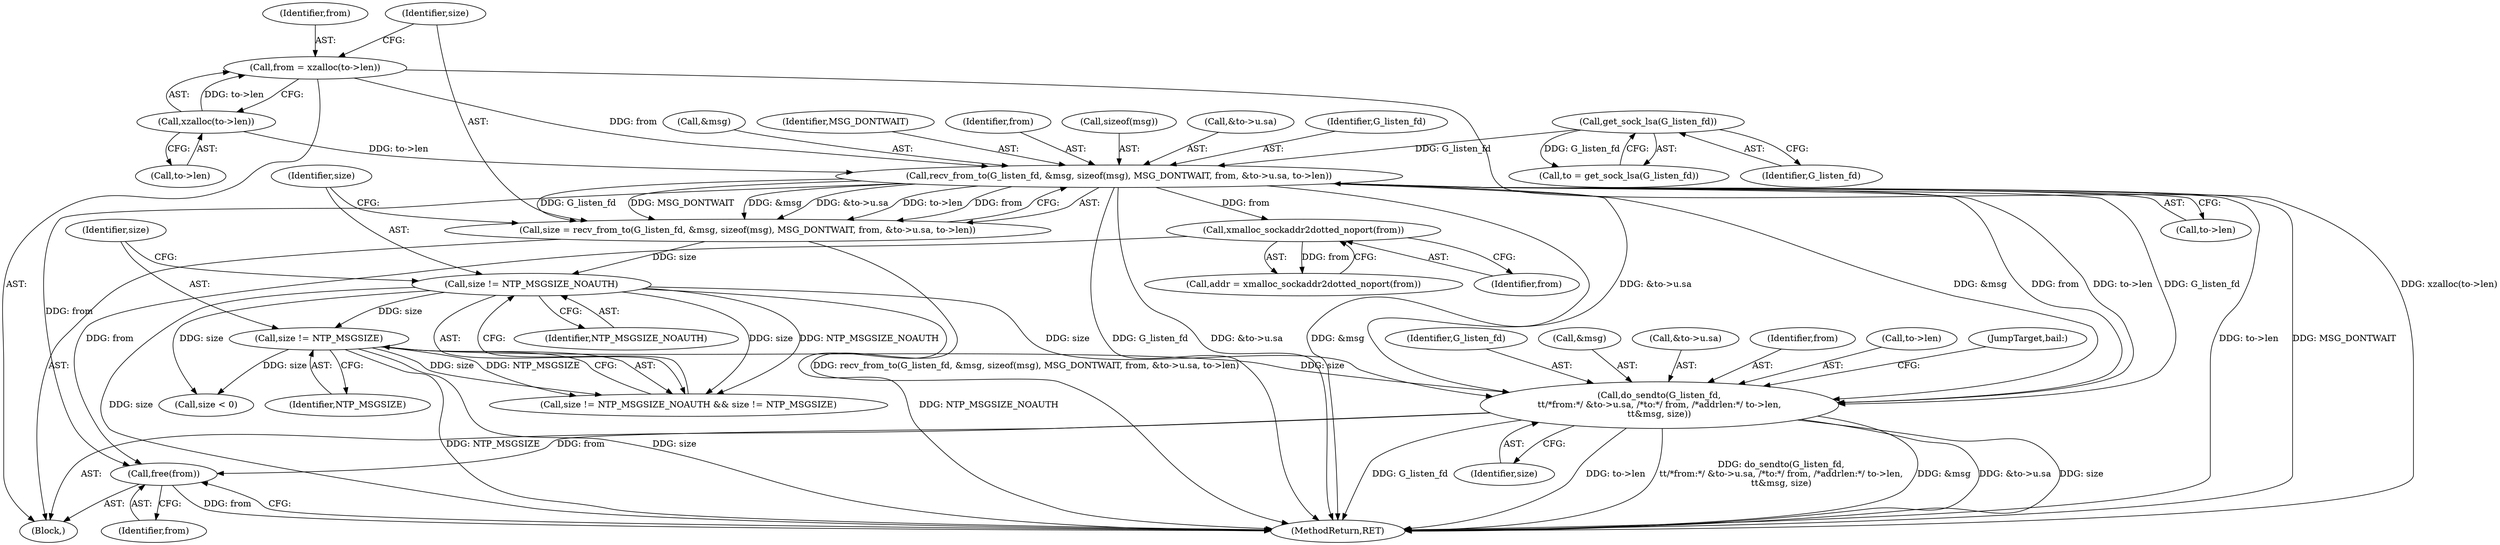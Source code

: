 digraph "0_busybox_150dc7a2b483b8338a3e185c478b4b23ee884e71@API" {
"1000305" [label="(Call,free(from))"];
"1000287" [label="(Call,do_sendto(G_listen_fd,\n\t\t/*from:*/ &to->u.sa, /*to:*/ from, /*addrlen:*/ to->len,\n\t\t&msg, size))"];
"1000131" [label="(Call,recv_from_to(G_listen_fd, &msg, sizeof(msg), MSG_DONTWAIT, from, &to->u.sa, to->len))"];
"1000121" [label="(Call,get_sock_lsa(G_listen_fd))"];
"1000123" [label="(Call,from = xzalloc(to->len))"];
"1000125" [label="(Call,xzalloc(to->len))"];
"1000150" [label="(Call,size != NTP_MSGSIZE_NOAUTH)"];
"1000129" [label="(Call,size = recv_from_to(G_listen_fd, &msg, sizeof(msg), MSG_DONTWAIT, from, &to->u.sa, to->len))"];
"1000153" [label="(Call,size != NTP_MSGSIZE)"];
"1000172" [label="(Call,xmalloc_sockaddr2dotted_noport(from))"];
"1000133" [label="(Call,&msg)"];
"1000173" [label="(Identifier,from)"];
"1000288" [label="(Identifier,G_listen_fd)"];
"1000299" [label="(Call,&msg)"];
"1000124" [label="(Identifier,from)"];
"1000289" [label="(Call,&to->u.sa)"];
"1000137" [label="(Identifier,MSG_DONTWAIT)"];
"1000150" [label="(Call,size != NTP_MSGSIZE_NOAUTH)"];
"1000123" [label="(Call,from = xzalloc(to->len))"];
"1000295" [label="(Identifier,from)"];
"1000296" [label="(Call,to->len)"];
"1000125" [label="(Call,xzalloc(to->len))"];
"1000152" [label="(Identifier,NTP_MSGSIZE_NOAUTH)"];
"1000155" [label="(Identifier,NTP_MSGSIZE)"];
"1000119" [label="(Call,to = get_sock_lsa(G_listen_fd))"];
"1000159" [label="(Call,size < 0)"];
"1000145" [label="(Call,to->len)"];
"1000129" [label="(Call,size = recv_from_to(G_listen_fd, &msg, sizeof(msg), MSG_DONTWAIT, from, &to->u.sa, to->len))"];
"1000138" [label="(Identifier,from)"];
"1000126" [label="(Call,to->len)"];
"1000130" [label="(Identifier,size)"];
"1000302" [label="(JumpTarget,bail:)"];
"1000301" [label="(Identifier,size)"];
"1000135" [label="(Call,sizeof(msg))"];
"1000170" [label="(Call,addr = xmalloc_sockaddr2dotted_noport(from))"];
"1000121" [label="(Call,get_sock_lsa(G_listen_fd))"];
"1000112" [label="(Block,)"];
"1000306" [label="(Identifier,from)"];
"1000139" [label="(Call,&to->u.sa)"];
"1000149" [label="(Call,size != NTP_MSGSIZE_NOAUTH && size != NTP_MSGSIZE)"];
"1000153" [label="(Call,size != NTP_MSGSIZE)"];
"1000287" [label="(Call,do_sendto(G_listen_fd,\n\t\t/*from:*/ &to->u.sa, /*to:*/ from, /*addrlen:*/ to->len,\n\t\t&msg, size))"];
"1000132" [label="(Identifier,G_listen_fd)"];
"1000154" [label="(Identifier,size)"];
"1000122" [label="(Identifier,G_listen_fd)"];
"1000305" [label="(Call,free(from))"];
"1000172" [label="(Call,xmalloc_sockaddr2dotted_noport(from))"];
"1000307" [label="(MethodReturn,RET)"];
"1000131" [label="(Call,recv_from_to(G_listen_fd, &msg, sizeof(msg), MSG_DONTWAIT, from, &to->u.sa, to->len))"];
"1000151" [label="(Identifier,size)"];
"1000305" -> "1000112"  [label="AST: "];
"1000305" -> "1000306"  [label="CFG: "];
"1000306" -> "1000305"  [label="AST: "];
"1000307" -> "1000305"  [label="CFG: "];
"1000305" -> "1000307"  [label="DDG: from"];
"1000287" -> "1000305"  [label="DDG: from"];
"1000172" -> "1000305"  [label="DDG: from"];
"1000131" -> "1000305"  [label="DDG: from"];
"1000287" -> "1000112"  [label="AST: "];
"1000287" -> "1000301"  [label="CFG: "];
"1000288" -> "1000287"  [label="AST: "];
"1000289" -> "1000287"  [label="AST: "];
"1000295" -> "1000287"  [label="AST: "];
"1000296" -> "1000287"  [label="AST: "];
"1000299" -> "1000287"  [label="AST: "];
"1000301" -> "1000287"  [label="AST: "];
"1000302" -> "1000287"  [label="CFG: "];
"1000287" -> "1000307"  [label="DDG: to->len"];
"1000287" -> "1000307"  [label="DDG: do_sendto(G_listen_fd,\n\t\t/*from:*/ &to->u.sa, /*to:*/ from, /*addrlen:*/ to->len,\n\t\t&msg, size)"];
"1000287" -> "1000307"  [label="DDG: &msg"];
"1000287" -> "1000307"  [label="DDG: &to->u.sa"];
"1000287" -> "1000307"  [label="DDG: size"];
"1000287" -> "1000307"  [label="DDG: G_listen_fd"];
"1000131" -> "1000287"  [label="DDG: G_listen_fd"];
"1000131" -> "1000287"  [label="DDG: &to->u.sa"];
"1000131" -> "1000287"  [label="DDG: from"];
"1000131" -> "1000287"  [label="DDG: to->len"];
"1000131" -> "1000287"  [label="DDG: &msg"];
"1000150" -> "1000287"  [label="DDG: size"];
"1000153" -> "1000287"  [label="DDG: size"];
"1000131" -> "1000129"  [label="AST: "];
"1000131" -> "1000145"  [label="CFG: "];
"1000132" -> "1000131"  [label="AST: "];
"1000133" -> "1000131"  [label="AST: "];
"1000135" -> "1000131"  [label="AST: "];
"1000137" -> "1000131"  [label="AST: "];
"1000138" -> "1000131"  [label="AST: "];
"1000139" -> "1000131"  [label="AST: "];
"1000145" -> "1000131"  [label="AST: "];
"1000129" -> "1000131"  [label="CFG: "];
"1000131" -> "1000307"  [label="DDG: G_listen_fd"];
"1000131" -> "1000307"  [label="DDG: &to->u.sa"];
"1000131" -> "1000307"  [label="DDG: &msg"];
"1000131" -> "1000307"  [label="DDG: to->len"];
"1000131" -> "1000307"  [label="DDG: MSG_DONTWAIT"];
"1000131" -> "1000129"  [label="DDG: G_listen_fd"];
"1000131" -> "1000129"  [label="DDG: MSG_DONTWAIT"];
"1000131" -> "1000129"  [label="DDG: &msg"];
"1000131" -> "1000129"  [label="DDG: &to->u.sa"];
"1000131" -> "1000129"  [label="DDG: to->len"];
"1000131" -> "1000129"  [label="DDG: from"];
"1000121" -> "1000131"  [label="DDG: G_listen_fd"];
"1000123" -> "1000131"  [label="DDG: from"];
"1000125" -> "1000131"  [label="DDG: to->len"];
"1000131" -> "1000172"  [label="DDG: from"];
"1000121" -> "1000119"  [label="AST: "];
"1000121" -> "1000122"  [label="CFG: "];
"1000122" -> "1000121"  [label="AST: "];
"1000119" -> "1000121"  [label="CFG: "];
"1000121" -> "1000119"  [label="DDG: G_listen_fd"];
"1000123" -> "1000112"  [label="AST: "];
"1000123" -> "1000125"  [label="CFG: "];
"1000124" -> "1000123"  [label="AST: "];
"1000125" -> "1000123"  [label="AST: "];
"1000130" -> "1000123"  [label="CFG: "];
"1000123" -> "1000307"  [label="DDG: xzalloc(to->len)"];
"1000125" -> "1000123"  [label="DDG: to->len"];
"1000125" -> "1000126"  [label="CFG: "];
"1000126" -> "1000125"  [label="AST: "];
"1000150" -> "1000149"  [label="AST: "];
"1000150" -> "1000152"  [label="CFG: "];
"1000151" -> "1000150"  [label="AST: "];
"1000152" -> "1000150"  [label="AST: "];
"1000154" -> "1000150"  [label="CFG: "];
"1000149" -> "1000150"  [label="CFG: "];
"1000150" -> "1000307"  [label="DDG: size"];
"1000150" -> "1000307"  [label="DDG: NTP_MSGSIZE_NOAUTH"];
"1000150" -> "1000149"  [label="DDG: size"];
"1000150" -> "1000149"  [label="DDG: NTP_MSGSIZE_NOAUTH"];
"1000129" -> "1000150"  [label="DDG: size"];
"1000150" -> "1000153"  [label="DDG: size"];
"1000150" -> "1000159"  [label="DDG: size"];
"1000129" -> "1000112"  [label="AST: "];
"1000130" -> "1000129"  [label="AST: "];
"1000151" -> "1000129"  [label="CFG: "];
"1000129" -> "1000307"  [label="DDG: recv_from_to(G_listen_fd, &msg, sizeof(msg), MSG_DONTWAIT, from, &to->u.sa, to->len)"];
"1000153" -> "1000149"  [label="AST: "];
"1000153" -> "1000155"  [label="CFG: "];
"1000154" -> "1000153"  [label="AST: "];
"1000155" -> "1000153"  [label="AST: "];
"1000149" -> "1000153"  [label="CFG: "];
"1000153" -> "1000307"  [label="DDG: NTP_MSGSIZE"];
"1000153" -> "1000307"  [label="DDG: size"];
"1000153" -> "1000149"  [label="DDG: size"];
"1000153" -> "1000149"  [label="DDG: NTP_MSGSIZE"];
"1000153" -> "1000159"  [label="DDG: size"];
"1000172" -> "1000170"  [label="AST: "];
"1000172" -> "1000173"  [label="CFG: "];
"1000173" -> "1000172"  [label="AST: "];
"1000170" -> "1000172"  [label="CFG: "];
"1000172" -> "1000170"  [label="DDG: from"];
}
